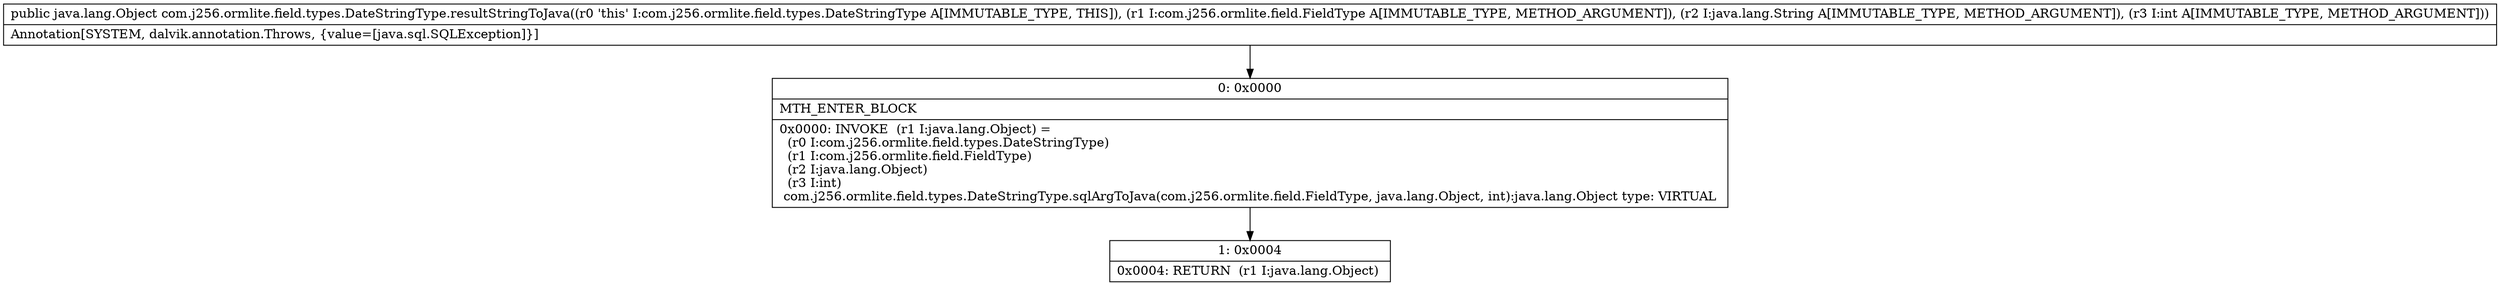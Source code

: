 digraph "CFG forcom.j256.ormlite.field.types.DateStringType.resultStringToJava(Lcom\/j256\/ormlite\/field\/FieldType;Ljava\/lang\/String;I)Ljava\/lang\/Object;" {
Node_0 [shape=record,label="{0\:\ 0x0000|MTH_ENTER_BLOCK\l|0x0000: INVOKE  (r1 I:java.lang.Object) = \l  (r0 I:com.j256.ormlite.field.types.DateStringType)\l  (r1 I:com.j256.ormlite.field.FieldType)\l  (r2 I:java.lang.Object)\l  (r3 I:int)\l com.j256.ormlite.field.types.DateStringType.sqlArgToJava(com.j256.ormlite.field.FieldType, java.lang.Object, int):java.lang.Object type: VIRTUAL \l}"];
Node_1 [shape=record,label="{1\:\ 0x0004|0x0004: RETURN  (r1 I:java.lang.Object) \l}"];
MethodNode[shape=record,label="{public java.lang.Object com.j256.ormlite.field.types.DateStringType.resultStringToJava((r0 'this' I:com.j256.ormlite.field.types.DateStringType A[IMMUTABLE_TYPE, THIS]), (r1 I:com.j256.ormlite.field.FieldType A[IMMUTABLE_TYPE, METHOD_ARGUMENT]), (r2 I:java.lang.String A[IMMUTABLE_TYPE, METHOD_ARGUMENT]), (r3 I:int A[IMMUTABLE_TYPE, METHOD_ARGUMENT]))  | Annotation[SYSTEM, dalvik.annotation.Throws, \{value=[java.sql.SQLException]\}]\l}"];
MethodNode -> Node_0;
Node_0 -> Node_1;
}

